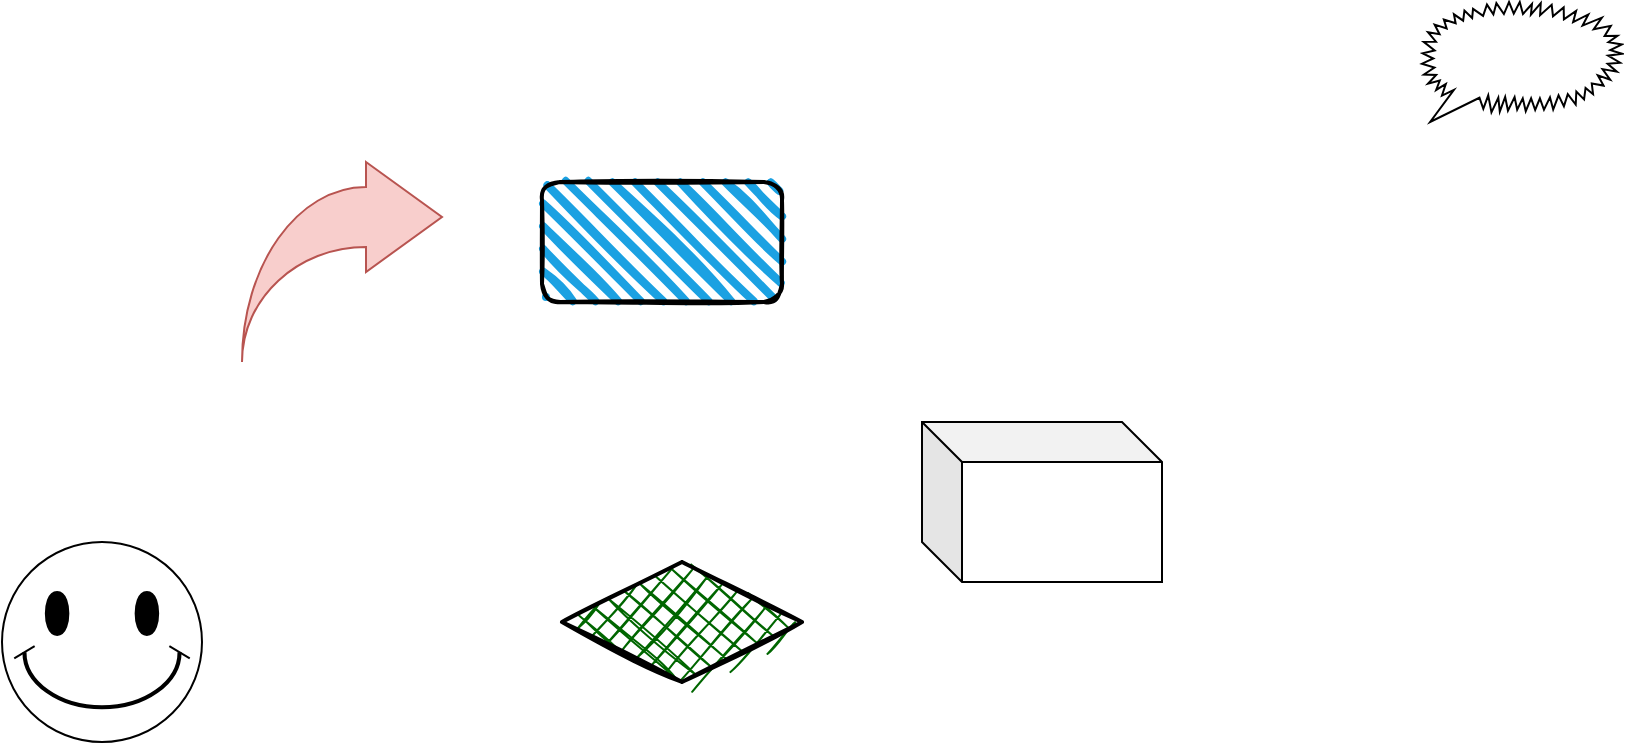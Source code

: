 <mxfile version="16.2.4" type="github">
  <diagram id="RRx896oevRS4okK73JQX" name="Page-1">
    <mxGraphModel dx="2452" dy="1009" grid="1" gridSize="10" guides="1" tooltips="1" connect="1" arrows="1" fold="1" page="1" pageScale="1" pageWidth="827" pageHeight="1169" math="0" shadow="0">
      <root>
        <mxCell id="0" />
        <mxCell id="1" parent="0" />
        <mxCell id="yuelH2UT8dOYtKZug0pv-1" value="" style="shape=cube;whiteSpace=wrap;html=1;boundedLbl=1;backgroundOutline=1;darkOpacity=0.05;darkOpacity2=0.1;" vertex="1" parent="1">
          <mxGeometry x="350" y="470" width="120" height="80" as="geometry" />
        </mxCell>
        <mxCell id="yuelH2UT8dOYtKZug0pv-2" value="" style="rounded=1;whiteSpace=wrap;html=1;strokeWidth=2;fillWeight=4;hachureGap=8;hachureAngle=45;fillColor=#1ba1e2;sketch=1;" vertex="1" parent="1">
          <mxGeometry x="160" y="350" width="120" height="60" as="geometry" />
        </mxCell>
        <mxCell id="yuelH2UT8dOYtKZug0pv-3" value="" style="rhombus;whiteSpace=wrap;html=1;strokeWidth=2;fillWeight=-1;hachureGap=8;fillStyle=cross-hatch;fillColor=#006600;sketch=1;" vertex="1" parent="1">
          <mxGeometry x="170" y="540" width="120" height="60" as="geometry" />
        </mxCell>
        <mxCell id="yuelH2UT8dOYtKZug0pv-4" value="" style="whiteSpace=wrap;html=1;shape=mxgraph.basic.loud_callout" vertex="1" parent="1">
          <mxGeometry x="600" y="260" width="100" height="60" as="geometry" />
        </mxCell>
        <mxCell id="yuelH2UT8dOYtKZug0pv-5" value="" style="verticalLabelPosition=bottom;verticalAlign=top;html=1;shape=mxgraph.basic.smiley" vertex="1" parent="1">
          <mxGeometry x="-110" y="530" width="100" height="100" as="geometry" />
        </mxCell>
        <mxCell id="yuelH2UT8dOYtKZug0pv-6" value="" style="html=1;shadow=0;dashed=0;align=center;verticalAlign=middle;shape=mxgraph.arrows2.jumpInArrow;dy=15;dx=38;arrowHead=55;fillColor=#f8cecc;strokeColor=#b85450;" vertex="1" parent="1">
          <mxGeometry x="10" y="340" width="100" height="100" as="geometry" />
        </mxCell>
      </root>
    </mxGraphModel>
  </diagram>
</mxfile>
